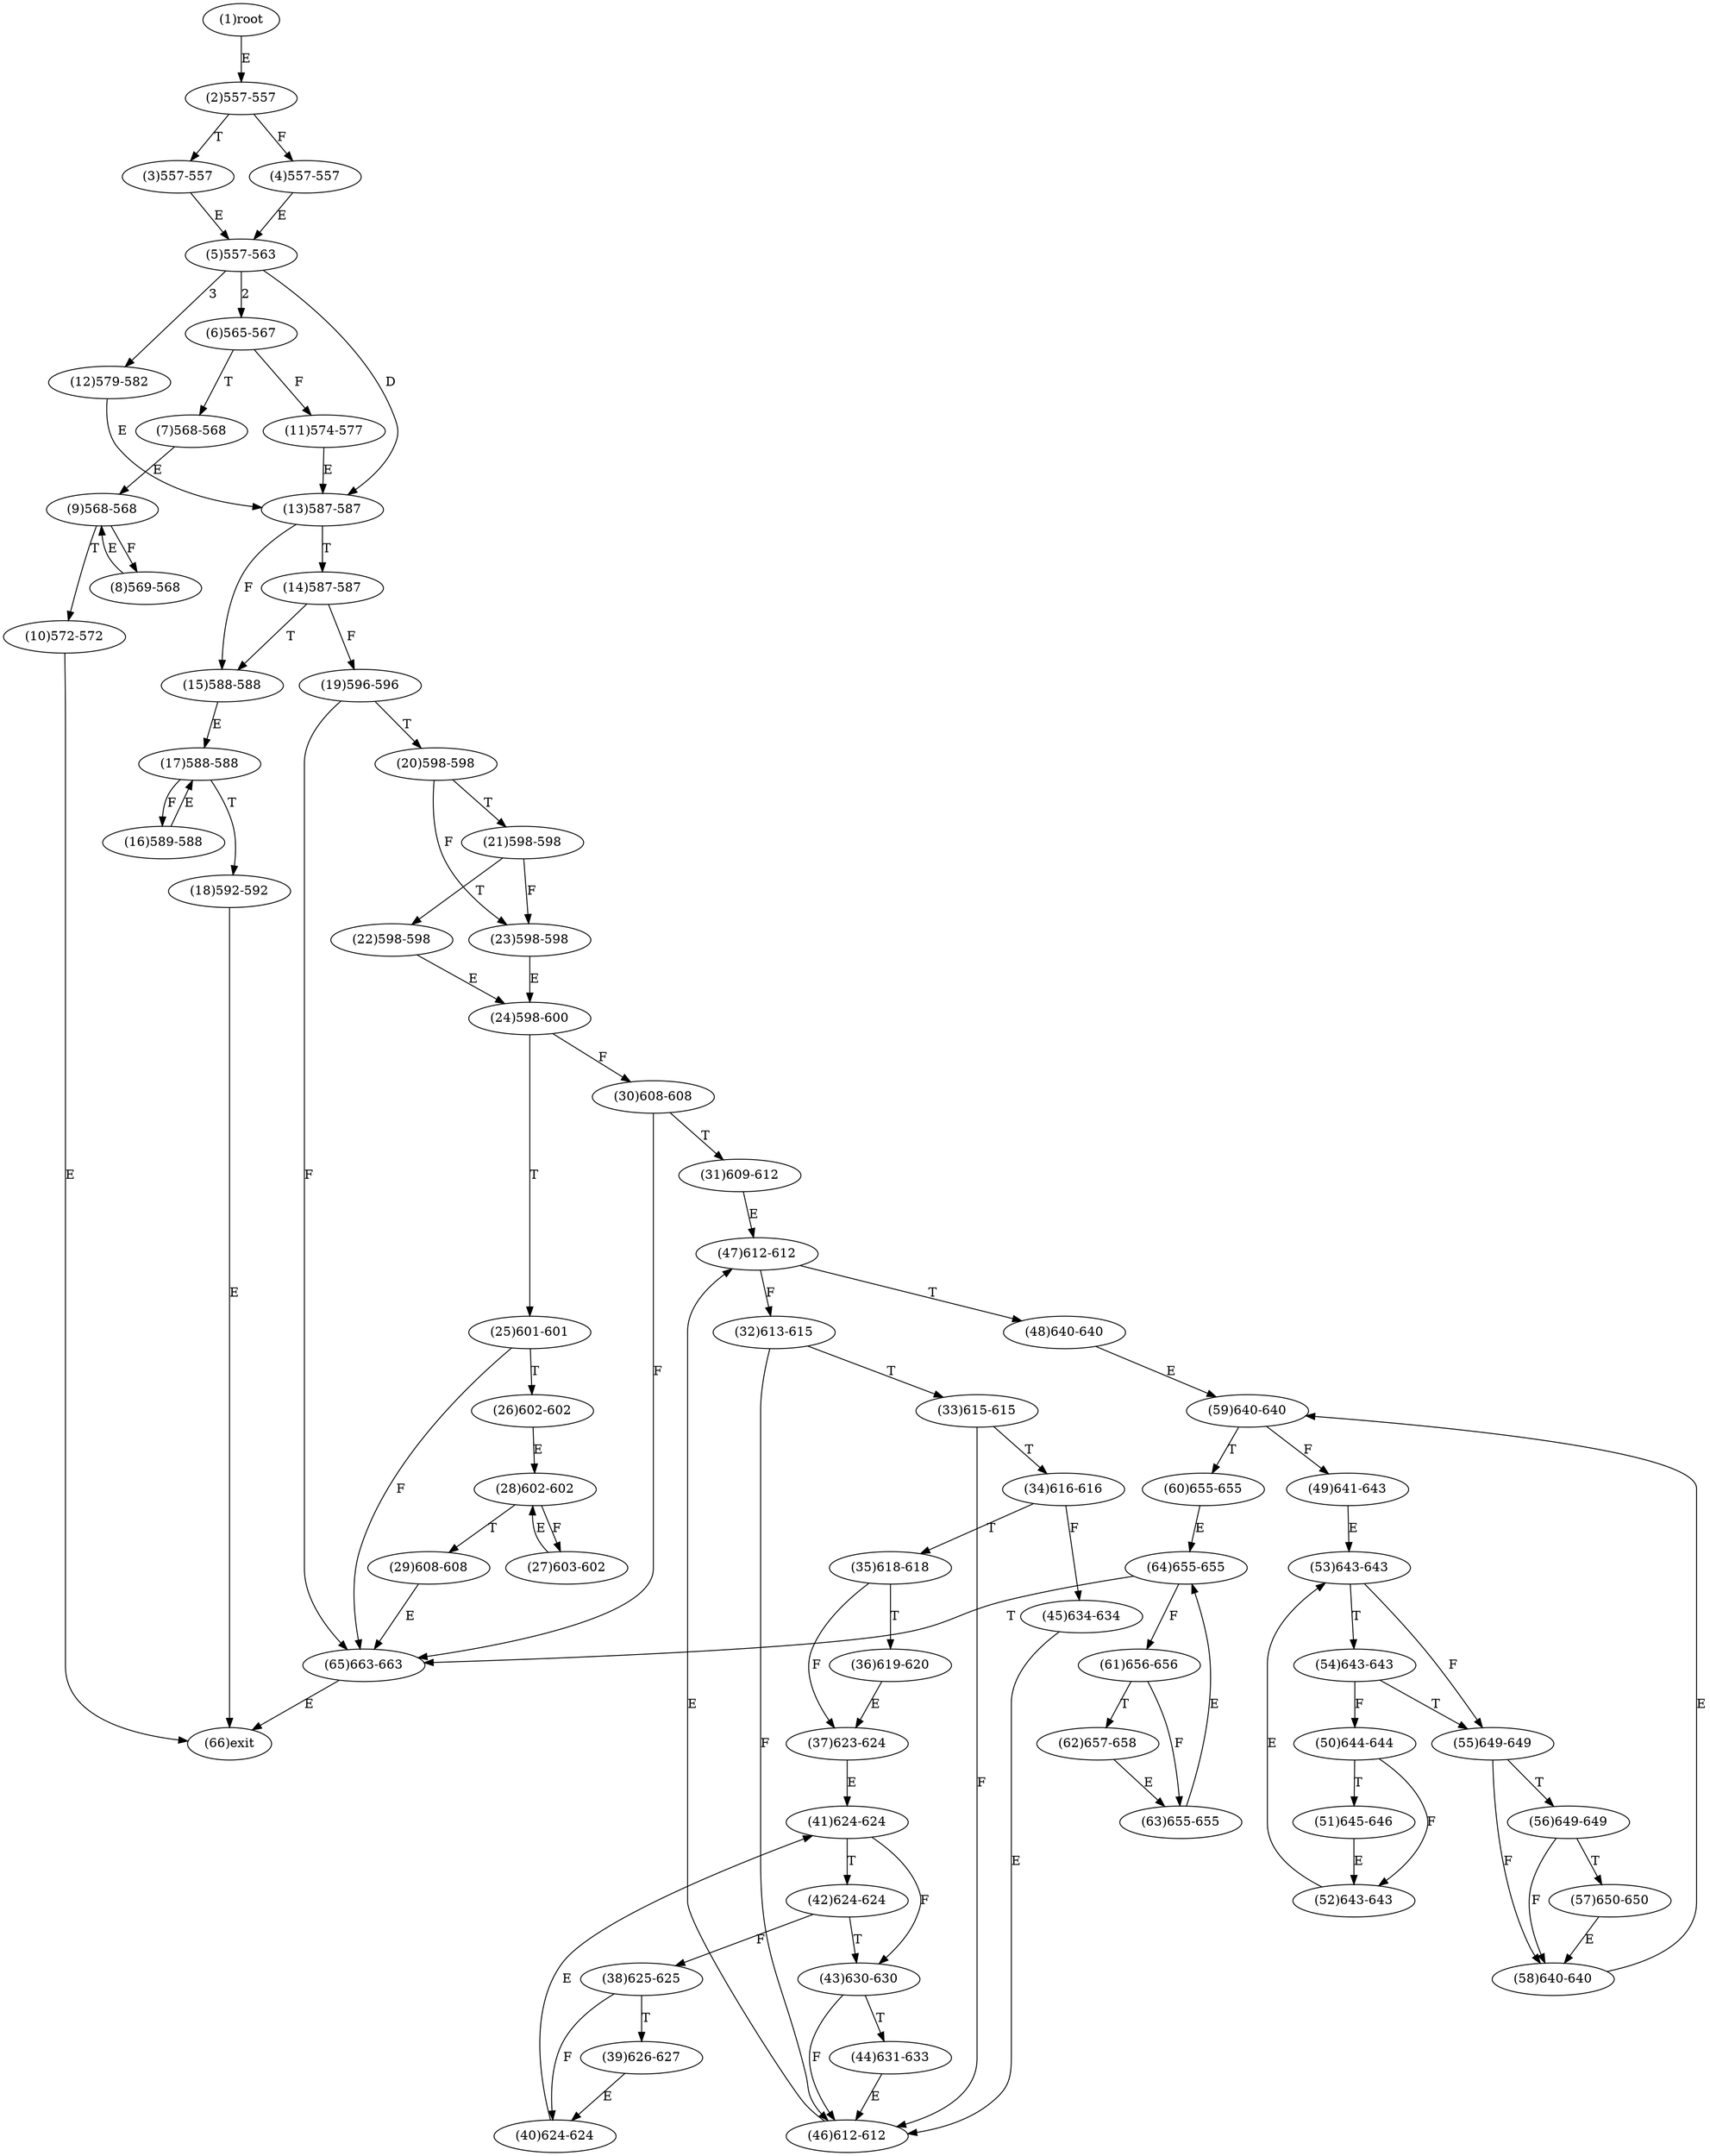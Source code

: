 digraph "" { 
1[ label="(1)root"];
2[ label="(2)557-557"];
3[ label="(3)557-557"];
4[ label="(4)557-557"];
5[ label="(5)557-563"];
6[ label="(6)565-567"];
7[ label="(7)568-568"];
8[ label="(8)569-568"];
9[ label="(9)568-568"];
10[ label="(10)572-572"];
11[ label="(11)574-577"];
12[ label="(12)579-582"];
13[ label="(13)587-587"];
14[ label="(14)587-587"];
15[ label="(15)588-588"];
17[ label="(17)588-588"];
16[ label="(16)589-588"];
19[ label="(19)596-596"];
18[ label="(18)592-592"];
21[ label="(21)598-598"];
20[ label="(20)598-598"];
23[ label="(23)598-598"];
22[ label="(22)598-598"];
25[ label="(25)601-601"];
24[ label="(24)598-600"];
27[ label="(27)603-602"];
26[ label="(26)602-602"];
29[ label="(29)608-608"];
28[ label="(28)602-602"];
31[ label="(31)609-612"];
30[ label="(30)608-608"];
34[ label="(34)616-616"];
35[ label="(35)618-618"];
32[ label="(32)613-615"];
33[ label="(33)615-615"];
38[ label="(38)625-625"];
39[ label="(39)626-627"];
36[ label="(36)619-620"];
37[ label="(37)623-624"];
42[ label="(42)624-624"];
43[ label="(43)630-630"];
40[ label="(40)624-624"];
41[ label="(41)624-624"];
46[ label="(46)612-612"];
47[ label="(47)612-612"];
44[ label="(44)631-633"];
45[ label="(45)634-634"];
51[ label="(51)645-646"];
50[ label="(50)644-644"];
49[ label="(49)641-643"];
48[ label="(48)640-640"];
55[ label="(55)649-649"];
54[ label="(54)643-643"];
53[ label="(53)643-643"];
52[ label="(52)643-643"];
59[ label="(59)640-640"];
58[ label="(58)640-640"];
57[ label="(57)650-650"];
56[ label="(56)649-649"];
63[ label="(63)655-655"];
62[ label="(62)657-658"];
61[ label="(61)656-656"];
60[ label="(60)655-655"];
64[ label="(64)655-655"];
65[ label="(65)663-663"];
66[ label="(66)exit"];
1->2[ label="E"];
2->4[ label="F"];
2->3[ label="T"];
3->5[ label="E"];
4->5[ label="E"];
5->6[ label="2"];
5->12[ label="3"];
5->13[ label="D"];
6->11[ label="F"];
6->7[ label="T"];
7->9[ label="E"];
8->9[ label="E"];
9->8[ label="F"];
9->10[ label="T"];
10->66[ label="E"];
11->13[ label="E"];
12->13[ label="E"];
13->15[ label="F"];
13->14[ label="T"];
14->19[ label="F"];
14->15[ label="T"];
15->17[ label="E"];
16->17[ label="E"];
17->16[ label="F"];
17->18[ label="T"];
18->66[ label="E"];
19->65[ label="F"];
19->20[ label="T"];
20->23[ label="F"];
20->21[ label="T"];
21->23[ label="F"];
21->22[ label="T"];
22->24[ label="E"];
23->24[ label="E"];
24->30[ label="F"];
24->25[ label="T"];
25->65[ label="F"];
25->26[ label="T"];
26->28[ label="E"];
27->28[ label="E"];
28->27[ label="F"];
28->29[ label="T"];
29->65[ label="E"];
30->65[ label="F"];
30->31[ label="T"];
31->47[ label="E"];
32->46[ label="F"];
32->33[ label="T"];
33->46[ label="F"];
33->34[ label="T"];
34->45[ label="F"];
34->35[ label="T"];
35->37[ label="F"];
35->36[ label="T"];
36->37[ label="E"];
37->41[ label="E"];
38->40[ label="F"];
38->39[ label="T"];
39->40[ label="E"];
40->41[ label="E"];
41->43[ label="F"];
41->42[ label="T"];
42->38[ label="F"];
42->43[ label="T"];
43->46[ label="F"];
43->44[ label="T"];
44->46[ label="E"];
45->46[ label="E"];
46->47[ label="E"];
47->32[ label="F"];
47->48[ label="T"];
48->59[ label="E"];
49->53[ label="E"];
50->52[ label="F"];
50->51[ label="T"];
51->52[ label="E"];
52->53[ label="E"];
53->55[ label="F"];
53->54[ label="T"];
54->50[ label="F"];
54->55[ label="T"];
55->58[ label="F"];
55->56[ label="T"];
56->58[ label="F"];
56->57[ label="T"];
57->58[ label="E"];
58->59[ label="E"];
59->49[ label="F"];
59->60[ label="T"];
60->64[ label="E"];
61->63[ label="F"];
61->62[ label="T"];
62->63[ label="E"];
63->64[ label="E"];
64->61[ label="F"];
64->65[ label="T"];
65->66[ label="E"];
}
